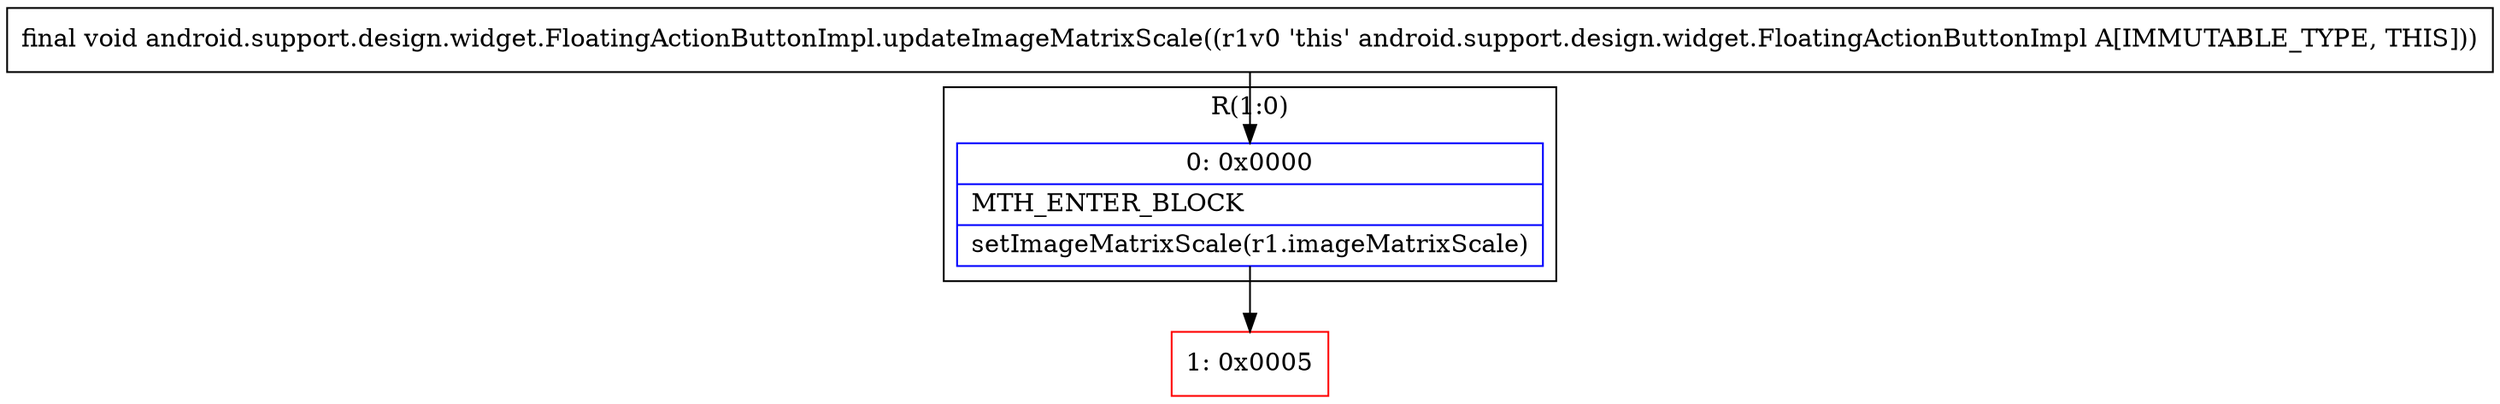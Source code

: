 digraph "CFG forandroid.support.design.widget.FloatingActionButtonImpl.updateImageMatrixScale()V" {
subgraph cluster_Region_1181988175 {
label = "R(1:0)";
node [shape=record,color=blue];
Node_0 [shape=record,label="{0\:\ 0x0000|MTH_ENTER_BLOCK\l|setImageMatrixScale(r1.imageMatrixScale)\l}"];
}
Node_1 [shape=record,color=red,label="{1\:\ 0x0005}"];
MethodNode[shape=record,label="{final void android.support.design.widget.FloatingActionButtonImpl.updateImageMatrixScale((r1v0 'this' android.support.design.widget.FloatingActionButtonImpl A[IMMUTABLE_TYPE, THIS])) }"];
MethodNode -> Node_0;
Node_0 -> Node_1;
}

